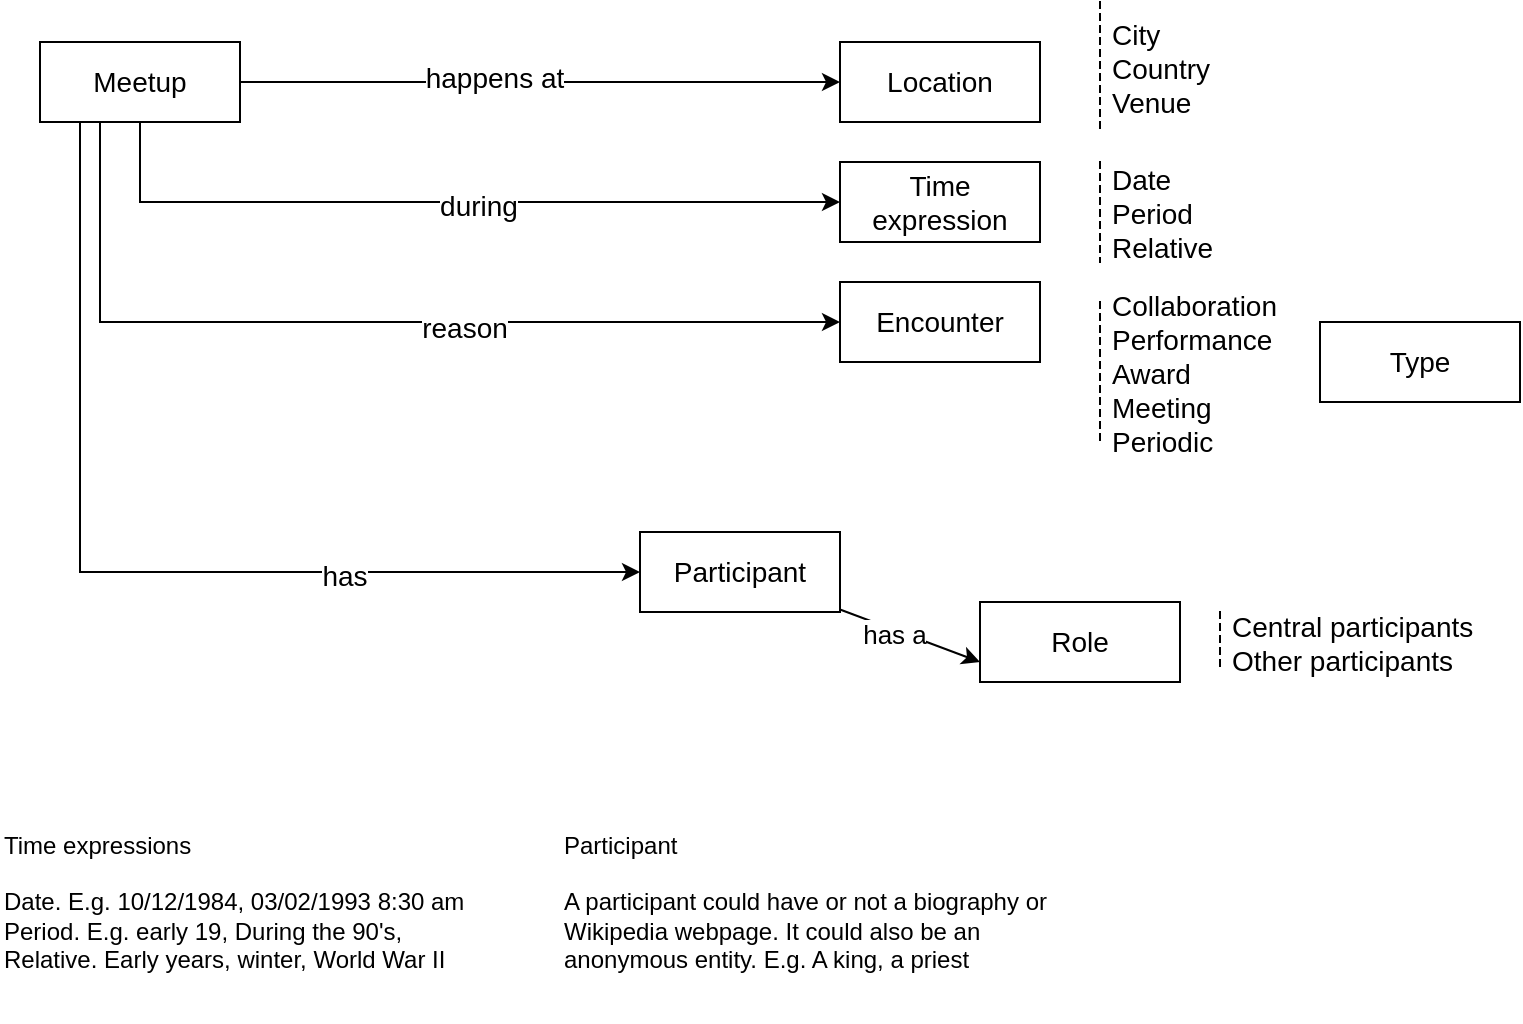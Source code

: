 <mxfile version="16.1.2" type="device" pages="2"><diagram id="F_-oY965RRnJbxjphomk" name="Ideas"><mxGraphModel dx="946" dy="618" grid="1" gridSize="10" guides="1" tooltips="1" connect="1" arrows="1" fold="1" page="1" pageScale="1" pageWidth="827" pageHeight="1169" math="0" shadow="0"><root><mxCell id="0"/><mxCell id="1" parent="0"/><mxCell id="14_X-4ZIGfDPKK9ZPHR9-1" style="edgeStyle=orthogonalEdgeStyle;curved=1;rounded=0;orthogonalLoop=1;jettySize=auto;html=1;fontSize=14;editable=0;" edge="1" parent="1" source="14_X-4ZIGfDPKK9ZPHR9-9" target="14_X-4ZIGfDPKK9ZPHR9-10"><mxGeometry relative="1" as="geometry"/></mxCell><mxCell id="14_X-4ZIGfDPKK9ZPHR9-2" value="happens at" style="edgeLabel;html=1;align=center;verticalAlign=middle;resizable=0;points=[];fontSize=14;" vertex="1" connectable="0" parent="14_X-4ZIGfDPKK9ZPHR9-1"><mxGeometry x="-0.157" y="2" relative="1" as="geometry"><mxPoint as="offset"/></mxGeometry></mxCell><mxCell id="14_X-4ZIGfDPKK9ZPHR9-3" style="edgeStyle=orthogonalEdgeStyle;rounded=0;orthogonalLoop=1;jettySize=auto;html=1;entryX=0;entryY=0.5;entryDx=0;entryDy=0;fontSize=14;" edge="1" parent="1" source="14_X-4ZIGfDPKK9ZPHR9-9" target="14_X-4ZIGfDPKK9ZPHR9-11"><mxGeometry relative="1" as="geometry"><Array as="points"><mxPoint x="130" y="130"/></Array></mxGeometry></mxCell><mxCell id="14_X-4ZIGfDPKK9ZPHR9-4" value="during" style="edgeLabel;html=1;align=center;verticalAlign=middle;resizable=0;points=[];fontSize=14;" vertex="1" connectable="0" parent="14_X-4ZIGfDPKK9ZPHR9-3"><mxGeometry x="0.07" y="-2" relative="1" as="geometry"><mxPoint as="offset"/></mxGeometry></mxCell><mxCell id="14_X-4ZIGfDPKK9ZPHR9-5" style="edgeStyle=orthogonalEdgeStyle;rounded=0;orthogonalLoop=1;jettySize=auto;html=1;entryX=0;entryY=0.5;entryDx=0;entryDy=0;fontSize=14;" edge="1" parent="1" source="14_X-4ZIGfDPKK9ZPHR9-9" target="14_X-4ZIGfDPKK9ZPHR9-12"><mxGeometry relative="1" as="geometry"><Array as="points"><mxPoint x="110" y="190"/></Array></mxGeometry></mxCell><mxCell id="14_X-4ZIGfDPKK9ZPHR9-6" value="reason" style="edgeLabel;html=1;align=center;verticalAlign=middle;resizable=0;points=[];fontSize=14;" vertex="1" connectable="0" parent="14_X-4ZIGfDPKK9ZPHR9-5"><mxGeometry x="0.2" y="-3" relative="1" as="geometry"><mxPoint as="offset"/></mxGeometry></mxCell><mxCell id="14_X-4ZIGfDPKK9ZPHR9-7" style="edgeStyle=orthogonalEdgeStyle;rounded=0;orthogonalLoop=1;jettySize=auto;html=1;entryX=0;entryY=0.5;entryDx=0;entryDy=0;fontSize=14;" edge="1" parent="1" source="14_X-4ZIGfDPKK9ZPHR9-9" target="14_X-4ZIGfDPKK9ZPHR9-33"><mxGeometry relative="1" as="geometry"><Array as="points"><mxPoint x="100" y="315"/></Array></mxGeometry></mxCell><mxCell id="14_X-4ZIGfDPKK9ZPHR9-8" value="has" style="edgeLabel;html=1;align=center;verticalAlign=middle;resizable=0;points=[];fontSize=14;" vertex="1" connectable="0" parent="14_X-4ZIGfDPKK9ZPHR9-7"><mxGeometry x="0.414" y="-2" relative="1" as="geometry"><mxPoint as="offset"/></mxGeometry></mxCell><mxCell id="14_X-4ZIGfDPKK9ZPHR9-9" value="Meetup" style="whiteSpace=wrap;html=1;align=center;fontSize=14;" vertex="1" parent="1"><mxGeometry x="80" y="50" width="100" height="40" as="geometry"/></mxCell><mxCell id="14_X-4ZIGfDPKK9ZPHR9-10" value="Location" style="whiteSpace=wrap;html=1;align=center;fontSize=14;" vertex="1" parent="1"><mxGeometry x="480" y="50" width="100" height="40" as="geometry"/></mxCell><mxCell id="14_X-4ZIGfDPKK9ZPHR9-11" value="Time expression" style="whiteSpace=wrap;html=1;align=center;fontSize=14;" vertex="1" parent="1"><mxGeometry x="480" y="110" width="100" height="40" as="geometry"/></mxCell><mxCell id="14_X-4ZIGfDPKK9ZPHR9-12" value="Encounter" style="whiteSpace=wrap;html=1;align=center;fontSize=14;" vertex="1" parent="1"><mxGeometry x="480" y="170" width="100" height="40" as="geometry"/></mxCell><mxCell id="14_X-4ZIGfDPKK9ZPHR9-13" value="Collaboration&#10;Performance&#10;Award&#10;Meeting&#10;Periodic" style="shape=partialRectangle;fillColor=none;align=left;verticalAlign=middle;strokeColor=none;spacingLeft=34;rotatable=0;points=[[0,0.5],[1,0.5]];portConstraint=eastwest;dropTarget=0;fontSize=14;" vertex="1" parent="1"><mxGeometry x="580" y="180" width="90" height="70" as="geometry"/></mxCell><mxCell id="14_X-4ZIGfDPKK9ZPHR9-14" value="" style="shape=partialRectangle;top=0;left=0;bottom=0;fillColor=none;stokeWidth=1;dashed=1;align=left;verticalAlign=middle;spacingLeft=4;spacingRight=4;overflow=hidden;rotatable=0;points=[];portConstraint=eastwest;part=1;fontSize=14;" vertex="1" connectable="0" parent="14_X-4ZIGfDPKK9ZPHR9-13"><mxGeometry width="30" height="70" as="geometry"/></mxCell><mxCell id="14_X-4ZIGfDPKK9ZPHR9-30" value="" style="rounded=0;orthogonalLoop=1;jettySize=auto;html=1;entryX=0;entryY=0.75;entryDx=0;entryDy=0;" edge="1" parent="1" source="14_X-4ZIGfDPKK9ZPHR9-33" target="14_X-4ZIGfDPKK9ZPHR9-28"><mxGeometry relative="1" as="geometry"><mxPoint x="450" y="330" as="sourcePoint"/></mxGeometry></mxCell><mxCell id="14_X-4ZIGfDPKK9ZPHR9-31" value="has a" style="edgeLabel;html=1;align=center;verticalAlign=middle;resizable=0;points=[];fontSize=13;" vertex="1" connectable="0" parent="14_X-4ZIGfDPKK9ZPHR9-30"><mxGeometry x="-0.224" y="-2" relative="1" as="geometry"><mxPoint as="offset"/></mxGeometry></mxCell><mxCell id="14_X-4ZIGfDPKK9ZPHR9-18" value="Central participants&#10;Other participants" style="shape=partialRectangle;fillColor=none;align=left;verticalAlign=middle;strokeColor=none;spacingLeft=34;rotatable=0;points=[[0,0.5],[1,0.5]];portConstraint=eastwest;dropTarget=0;fontSize=14;" vertex="1" parent="1"><mxGeometry x="640" y="335" width="90" height="30" as="geometry"/></mxCell><mxCell id="14_X-4ZIGfDPKK9ZPHR9-19" value="" style="shape=partialRectangle;top=0;left=0;bottom=0;fillColor=none;stokeWidth=1;dashed=1;align=left;verticalAlign=middle;spacingLeft=4;spacingRight=4;overflow=hidden;rotatable=0;points=[];portConstraint=eastwest;part=1;fontSize=14;" vertex="1" connectable="0" parent="14_X-4ZIGfDPKK9ZPHR9-18"><mxGeometry width="30" height="30" as="geometry"/></mxCell><mxCell id="14_X-4ZIGfDPKK9ZPHR9-21" value="City&#10;Country&#10;Venue" style="shape=partialRectangle;fillColor=none;align=left;verticalAlign=middle;strokeColor=none;spacingLeft=34;rotatable=0;points=[[0,0.5],[1,0.5]];portConstraint=eastwest;dropTarget=0;fontSize=14;" vertex="1" parent="1"><mxGeometry x="580" y="30" width="90" height="65" as="geometry"/></mxCell><mxCell id="14_X-4ZIGfDPKK9ZPHR9-22" value="" style="shape=partialRectangle;top=0;left=0;bottom=0;fillColor=none;stokeWidth=1;dashed=1;align=left;verticalAlign=middle;spacingLeft=4;spacingRight=4;overflow=hidden;rotatable=0;points=[];portConstraint=eastwest;part=1;fontSize=14;" vertex="1" connectable="0" parent="14_X-4ZIGfDPKK9ZPHR9-21"><mxGeometry width="30" height="65" as="geometry"/></mxCell><mxCell id="14_X-4ZIGfDPKK9ZPHR9-23" value="Date&#10;Period&#10;Relative" style="shape=partialRectangle;fillColor=none;align=left;verticalAlign=middle;strokeColor=none;spacingLeft=34;rotatable=0;points=[[0,0.5],[1,0.5]];portConstraint=eastwest;dropTarget=0;fontSize=14;" vertex="1" parent="1"><mxGeometry x="580" y="110" width="90" height="50" as="geometry"/></mxCell><mxCell id="14_X-4ZIGfDPKK9ZPHR9-24" value="" style="shape=partialRectangle;top=0;left=0;bottom=0;fillColor=none;stokeWidth=1;dashed=1;align=left;verticalAlign=middle;spacingLeft=4;spacingRight=4;overflow=hidden;rotatable=0;points=[];portConstraint=eastwest;part=1;fontSize=14;" vertex="1" connectable="0" parent="14_X-4ZIGfDPKK9ZPHR9-23"><mxGeometry width="30" height="50" as="geometry"/></mxCell><mxCell id="14_X-4ZIGfDPKK9ZPHR9-25" value="Type" style="whiteSpace=wrap;html=1;align=center;fontSize=14;" vertex="1" parent="1"><mxGeometry x="720" y="190" width="100" height="40" as="geometry"/></mxCell><mxCell id="14_X-4ZIGfDPKK9ZPHR9-27" value="Time expressions&lt;br&gt;&lt;br&gt;Date. E.g. 10/12/1984, 03/02/1993 8:30 am&lt;br&gt;Period. E.g. early 19, During the 90's,&amp;nbsp;&lt;br&gt;Relative. Early years, winter, World War II" style="text;html=1;strokeColor=none;fillColor=none;align=left;verticalAlign=middle;whiteSpace=wrap;rounded=0;" vertex="1" parent="1"><mxGeometry x="60" y="420" width="270" height="120" as="geometry"/></mxCell><mxCell id="14_X-4ZIGfDPKK9ZPHR9-28" value="Role" style="whiteSpace=wrap;html=1;align=center;fontSize=14;" vertex="1" parent="1"><mxGeometry x="550" y="330" width="100" height="40" as="geometry"/></mxCell><mxCell id="14_X-4ZIGfDPKK9ZPHR9-33" value="Participant" style="whiteSpace=wrap;html=1;align=center;fontSize=14;" vertex="1" parent="1"><mxGeometry x="380" y="295" width="100" height="40" as="geometry"/></mxCell><mxCell id="14_X-4ZIGfDPKK9ZPHR9-36" value="Participant&lt;br&gt;&lt;br&gt;A participant could have or not a biography or Wikipedia webpage. It could also be an anonymous entity. E.g. A king, a priest" style="text;html=1;strokeColor=none;fillColor=none;align=left;verticalAlign=middle;whiteSpace=wrap;rounded=0;" vertex="1" parent="1"><mxGeometry x="340" y="420" width="270" height="120" as="geometry"/></mxCell></root></mxGraphModel></diagram><diagram id="tJ_4rIWOIHpGewrIrGrf" name="OntRepresentation"><mxGraphModel dx="946" dy="1787" grid="1" gridSize="10" guides="1" tooltips="1" connect="1" arrows="1" fold="1" page="1" pageScale="1" pageWidth="827" pageHeight="1169" math="0" shadow="0"><root><mxCell id="d9b2YVwFcMNC7SJXTobk-0"/><mxCell id="d9b2YVwFcMNC7SJXTobk-1" parent="d9b2YVwFcMNC7SJXTobk-0"/><mxCell id="d9b2YVwFcMNC7SJXTobk-3" value="Class" style="rounded=1;whiteSpace=wrap;html=1;fillColor=#fff2cc;strokeColor=#d6b656;" vertex="1" parent="d9b2YVwFcMNC7SJXTobk-1"><mxGeometry x="440" y="-1080" width="70" height="20" as="geometry"/></mxCell><mxCell id="d9b2YVwFcMNC7SJXTobk-4" value="Datatype" style="rounded=0;whiteSpace=wrap;html=1;fillColor=#d5e8d4;strokeColor=#82b366;" vertex="1" parent="d9b2YVwFcMNC7SJXTobk-1"><mxGeometry x="440" y="-1050" width="70" height="20" as="geometry"/></mxCell><mxCell id="d9b2YVwFcMNC7SJXTobk-5" value="instance" style="ellipse;whiteSpace=wrap;html=1;fillColor=#e1d5e7;strokeColor=#9673a6;" vertex="1" parent="d9b2YVwFcMNC7SJXTobk-1"><mxGeometry x="440" y="-1020" width="70" height="20" as="geometry"/></mxCell><mxCell id="d9b2YVwFcMNC7SJXTobk-6" value="Purpose" style="rounded=1;whiteSpace=wrap;html=1;fillColor=#fff2cc;strokeColor=#d6b656;" vertex="1" parent="d9b2YVwFcMNC7SJXTobk-1"><mxGeometry x="660" y="-740" width="90" height="40" as="geometry"/></mxCell><mxCell id="d9b2YVwFcMNC7SJXTobk-7" value="Location" style="rounded=1;whiteSpace=wrap;html=1;fillColor=#fff2cc;strokeColor=#d6b656;" vertex="1" parent="d9b2YVwFcMNC7SJXTobk-1"><mxGeometry x="690" y="-980" width="90" height="40" as="geometry"/></mxCell><mxCell id="d9b2YVwFcMNC7SJXTobk-8" value="Participant" style="rounded=1;whiteSpace=wrap;html=1;fillColor=#fff2cc;strokeColor=#d6b656;" vertex="1" parent="d9b2YVwFcMNC7SJXTobk-1"><mxGeometry x="690" y="-840" width="90" height="40" as="geometry"/></mxCell><mxCell id="d9b2YVwFcMNC7SJXTobk-11" value="" style="endArrow=classic;html=1;rounded=0;entryX=0.5;entryY=1;entryDx=0;entryDy=0;exitX=0.25;exitY=0;exitDx=0;exitDy=0;" edge="1" parent="d9b2YVwFcMNC7SJXTobk-1" source="d9b2YVwFcMNC7SJXTobk-6" target="d9b2YVwFcMNC7SJXTobk-47"><mxGeometry width="50" height="50" relative="1" as="geometry"><mxPoint x="610" y="-670" as="sourcePoint"/><mxPoint x="565" y="-840" as="targetPoint"/></mxGeometry></mxCell><mxCell id="d9b2YVwFcMNC7SJXTobk-12" value="hasPurpose" style="edgeLabel;html=1;align=center;verticalAlign=middle;resizable=0;points=[];" vertex="1" connectable="0" parent="d9b2YVwFcMNC7SJXTobk-11"><mxGeometry x="-0.344" y="1" relative="1" as="geometry"><mxPoint x="13" y="8" as="offset"/></mxGeometry></mxCell><mxCell id="d9b2YVwFcMNC7SJXTobk-13" value="" style="endArrow=classic;html=1;rounded=0;exitX=0;exitY=0.75;exitDx=0;exitDy=0;" edge="1" parent="d9b2YVwFcMNC7SJXTobk-1" source="d9b2YVwFcMNC7SJXTobk-7"><mxGeometry width="50" height="50" relative="1" as="geometry"><mxPoint x="490" y="-720" as="sourcePoint"/><mxPoint x="600" y="-880" as="targetPoint"/></mxGeometry></mxCell><mxCell id="d9b2YVwFcMNC7SJXTobk-14" value="hasLocation" style="edgeLabel;html=1;align=center;verticalAlign=middle;resizable=0;points=[];" vertex="1" connectable="0" parent="d9b2YVwFcMNC7SJXTobk-13"><mxGeometry x="-0.344" y="1" relative="1" as="geometry"><mxPoint as="offset"/></mxGeometry></mxCell><mxCell id="d9b2YVwFcMNC7SJXTobk-15" value="" style="endArrow=classic;html=1;rounded=0;exitX=0;exitY=0.25;exitDx=0;exitDy=0;entryX=1;entryY=0.75;entryDx=0;entryDy=0;" edge="1" parent="d9b2YVwFcMNC7SJXTobk-1" source="d9b2YVwFcMNC7SJXTobk-8" target="d9b2YVwFcMNC7SJXTobk-47"><mxGeometry width="50" height="50" relative="1" as="geometry"><mxPoint x="757.44" y="-750" as="sourcePoint"/><mxPoint x="587.5" y="-840" as="targetPoint"/></mxGeometry></mxCell><mxCell id="d9b2YVwFcMNC7SJXTobk-16" value="hasParticipant" style="edgeLabel;html=1;align=center;verticalAlign=middle;resizable=0;points=[];" vertex="1" connectable="0" parent="d9b2YVwFcMNC7SJXTobk-15"><mxGeometry x="-0.344" y="1" relative="1" as="geometry"><mxPoint as="offset"/></mxGeometry></mxCell><mxCell id="d9b2YVwFcMNC7SJXTobk-43" style="edgeStyle=none;rounded=0;orthogonalLoop=1;jettySize=auto;html=1;entryX=0.5;entryY=0;entryDx=0;entryDy=0;fontSize=13;" edge="1" parent="d9b2YVwFcMNC7SJXTobk-1" source="d9b2YVwFcMNC7SJXTobk-6" target="d9b2YVwFcMNC7SJXTobk-6"><mxGeometry relative="1" as="geometry"/></mxCell><mxCell id="d9b2YVwFcMNC7SJXTobk-44" value="Time" style="rounded=1;whiteSpace=wrap;html=1;fillColor=#fff2cc;strokeColor=#d6b656;" vertex="1" parent="d9b2YVwFcMNC7SJXTobk-1"><mxGeometry x="450" y="-624" width="90" height="40" as="geometry"/></mxCell><mxCell id="d9b2YVwFcMNC7SJXTobk-45" value="" style="endArrow=classic;html=1;rounded=0;fontSize=13;entryX=0.25;entryY=1;entryDx=0;entryDy=0;" edge="1" parent="d9b2YVwFcMNC7SJXTobk-1" source="d9b2YVwFcMNC7SJXTobk-44" target="d9b2YVwFcMNC7SJXTobk-47"><mxGeometry width="50" height="50" relative="1" as="geometry"><mxPoint x="530" y="-700" as="sourcePoint"/><mxPoint x="542.5" y="-840" as="targetPoint"/></mxGeometry></mxCell><mxCell id="d9b2YVwFcMNC7SJXTobk-46" value="happens at" style="edgeLabel;html=1;align=center;verticalAlign=middle;resizable=0;points=[];fontSize=11;" vertex="1" connectable="0" parent="d9b2YVwFcMNC7SJXTobk-45"><mxGeometry x="0.159" y="-2" relative="1" as="geometry"><mxPoint as="offset"/></mxGeometry></mxCell><mxCell id="d9b2YVwFcMNC7SJXTobk-47" value="Meetup" style="rounded=1;whiteSpace=wrap;html=1;fillColor=#fff2cc;strokeColor=#d6b656;" vertex="1" parent="d9b2YVwFcMNC7SJXTobk-1"><mxGeometry x="510" y="-890" width="90" height="40" as="geometry"/></mxCell><mxCell id="d9b2YVwFcMNC7SJXTobk-48" value="Country" style="rounded=1;whiteSpace=wrap;html=1;fillColor=#fff2cc;strokeColor=#d6b656;" vertex="1" parent="d9b2YVwFcMNC7SJXTobk-1"><mxGeometry x="910" y="-1020" width="70" height="30" as="geometry"/></mxCell><mxCell id="d9b2YVwFcMNC7SJXTobk-49" value="City" style="rounded=1;whiteSpace=wrap;html=1;fillColor=#fff2cc;strokeColor=#d6b656;" vertex="1" parent="d9b2YVwFcMNC7SJXTobk-1"><mxGeometry x="910" y="-980" width="70" height="30" as="geometry"/></mxCell><mxCell id="d9b2YVwFcMNC7SJXTobk-50" value="Venue" style="rounded=1;whiteSpace=wrap;html=1;fillColor=#fff2cc;strokeColor=#d6b656;" vertex="1" parent="d9b2YVwFcMNC7SJXTobk-1"><mxGeometry x="910" y="-940" width="70" height="30" as="geometry"/></mxCell><mxCell id="d9b2YVwFcMNC7SJXTobk-51" value="" style="endArrow=classic;html=1;rounded=0;exitX=0;exitY=0.25;exitDx=0;exitDy=0;entryX=1;entryY=0.25;entryDx=0;entryDy=0;" edge="1" parent="d9b2YVwFcMNC7SJXTobk-1" source="d9b2YVwFcMNC7SJXTobk-48" target="d9b2YVwFcMNC7SJXTobk-7"><mxGeometry width="50" height="50" relative="1" as="geometry"><mxPoint x="905" y="-860" as="sourcePoint"/><mxPoint x="780" y="-960" as="targetPoint"/></mxGeometry></mxCell><mxCell id="d9b2YVwFcMNC7SJXTobk-52" value="rdfs:subClassOf" style="edgeLabel;html=1;align=center;verticalAlign=middle;resizable=0;points=[];" vertex="1" connectable="0" parent="d9b2YVwFcMNC7SJXTobk-51"><mxGeometry x="-0.344" y="1" relative="1" as="geometry"><mxPoint x="-7" y="-3" as="offset"/></mxGeometry></mxCell><mxCell id="d9b2YVwFcMNC7SJXTobk-54" value="" style="endArrow=classic;html=1;rounded=0;exitX=0;exitY=0.25;exitDx=0;exitDy=0;entryX=1;entryY=0.5;entryDx=0;entryDy=0;" edge="1" parent="d9b2YVwFcMNC7SJXTobk-1" source="d9b2YVwFcMNC7SJXTobk-49" target="d9b2YVwFcMNC7SJXTobk-7"><mxGeometry width="50" height="50" relative="1" as="geometry"><mxPoint x="920" y="-930" as="sourcePoint"/><mxPoint x="790" y="-947.5" as="targetPoint"/></mxGeometry></mxCell><mxCell id="d9b2YVwFcMNC7SJXTobk-55" value="rdfs:subClassOf" style="edgeLabel;html=1;align=center;verticalAlign=middle;resizable=0;points=[];" vertex="1" connectable="0" parent="d9b2YVwFcMNC7SJXTobk-54"><mxGeometry x="-0.344" y="1" relative="1" as="geometry"><mxPoint x="-7" y="-3" as="offset"/></mxGeometry></mxCell><mxCell id="d9b2YVwFcMNC7SJXTobk-56" value="" style="endArrow=classic;html=1;rounded=0;exitX=0;exitY=0.25;exitDx=0;exitDy=0;entryX=1;entryY=0.75;entryDx=0;entryDy=0;" edge="1" parent="d9b2YVwFcMNC7SJXTobk-1" source="d9b2YVwFcMNC7SJXTobk-50" target="d9b2YVwFcMNC7SJXTobk-7"><mxGeometry width="50" height="50" relative="1" as="geometry"><mxPoint x="900" y="-880" as="sourcePoint"/><mxPoint x="770" y="-897.5" as="targetPoint"/></mxGeometry></mxCell><mxCell id="d9b2YVwFcMNC7SJXTobk-57" value="rdfs:subClassOf" style="edgeLabel;html=1;align=center;verticalAlign=middle;resizable=0;points=[];" vertex="1" connectable="0" parent="d9b2YVwFcMNC7SJXTobk-56"><mxGeometry x="-0.344" y="1" relative="1" as="geometry"><mxPoint x="-7" y="-3" as="offset"/></mxGeometry></mxCell><mxCell id="d9b2YVwFcMNC7SJXTobk-59" value="" style="edgeStyle=none;rounded=0;orthogonalLoop=1;jettySize=auto;html=1;fontSize=13;" edge="1" parent="d9b2YVwFcMNC7SJXTobk-1" source="d9b2YVwFcMNC7SJXTobk-58" target="d9b2YVwFcMNC7SJXTobk-8"><mxGeometry relative="1" as="geometry"/></mxCell><mxCell id="d9b2YVwFcMNC7SJXTobk-60" value="hasRole" style="edgeLabel;html=1;align=center;verticalAlign=middle;resizable=0;points=[];fontSize=11;" vertex="1" connectable="0" parent="d9b2YVwFcMNC7SJXTobk-59"><mxGeometry x="-0.018" relative="1" as="geometry"><mxPoint as="offset"/></mxGeometry></mxCell><mxCell id="d9b2YVwFcMNC7SJXTobk-58" value="Role" style="rounded=1;whiteSpace=wrap;html=1;fillColor=#fff2cc;strokeColor=#d6b656;" vertex="1" parent="d9b2YVwFcMNC7SJXTobk-1"><mxGeometry x="890" y="-840" width="70" height="40" as="geometry"/></mxCell><mxCell id="d9b2YVwFcMNC7SJXTobk-61" value="Collaboration" style="rounded=1;whiteSpace=wrap;html=1;fillColor=#fff2cc;strokeColor=#d6b656;" vertex="1" parent="d9b2YVwFcMNC7SJXTobk-1"><mxGeometry x="880" y="-780" width="80" height="30" as="geometry"/></mxCell><mxCell id="d9b2YVwFcMNC7SJXTobk-62" value="Performance" style="rounded=1;whiteSpace=wrap;html=1;fillColor=#fff2cc;strokeColor=#d6b656;" vertex="1" parent="d9b2YVwFcMNC7SJXTobk-1"><mxGeometry x="880" y="-740" width="80" height="30" as="geometry"/></mxCell><mxCell id="d9b2YVwFcMNC7SJXTobk-63" value="Award" style="rounded=1;whiteSpace=wrap;html=1;fillColor=#fff2cc;strokeColor=#d6b656;" vertex="1" parent="d9b2YVwFcMNC7SJXTobk-1"><mxGeometry x="880" y="-700" width="80" height="30" as="geometry"/></mxCell><mxCell id="d9b2YVwFcMNC7SJXTobk-64" value="" style="endArrow=classic;html=1;rounded=0;exitX=0;exitY=0.25;exitDx=0;exitDy=0;entryX=1;entryY=0.25;entryDx=0;entryDy=0;" edge="1" parent="d9b2YVwFcMNC7SJXTobk-1" source="d9b2YVwFcMNC7SJXTobk-61" target="d9b2YVwFcMNC7SJXTobk-6"><mxGeometry width="50" height="50" relative="1" as="geometry"><mxPoint x="875" y="-620" as="sourcePoint"/><mxPoint x="760" y="-730" as="targetPoint"/></mxGeometry></mxCell><mxCell id="d9b2YVwFcMNC7SJXTobk-65" value="rdfs:subClassOf" style="edgeLabel;html=1;align=center;verticalAlign=middle;resizable=0;points=[];" vertex="1" connectable="0" parent="d9b2YVwFcMNC7SJXTobk-64"><mxGeometry x="-0.344" y="1" relative="1" as="geometry"><mxPoint x="-7" y="-3" as="offset"/></mxGeometry></mxCell><mxCell id="d9b2YVwFcMNC7SJXTobk-66" value="" style="endArrow=classic;html=1;rounded=0;exitX=0;exitY=0.25;exitDx=0;exitDy=0;entryX=1;entryY=0.5;entryDx=0;entryDy=0;" edge="1" parent="d9b2YVwFcMNC7SJXTobk-1" source="d9b2YVwFcMNC7SJXTobk-62" target="d9b2YVwFcMNC7SJXTobk-6"><mxGeometry width="50" height="50" relative="1" as="geometry"><mxPoint x="890" y="-690" as="sourcePoint"/><mxPoint x="750" y="-720" as="targetPoint"/></mxGeometry></mxCell><mxCell id="d9b2YVwFcMNC7SJXTobk-67" value="rdfs:subClassOf" style="edgeLabel;html=1;align=center;verticalAlign=middle;resizable=0;points=[];" vertex="1" connectable="0" parent="d9b2YVwFcMNC7SJXTobk-66"><mxGeometry x="-0.344" y="1" relative="1" as="geometry"><mxPoint x="-7" y="-3" as="offset"/></mxGeometry></mxCell><mxCell id="d9b2YVwFcMNC7SJXTobk-68" value="" style="endArrow=classic;html=1;rounded=0;exitX=0;exitY=0.25;exitDx=0;exitDy=0;" edge="1" parent="d9b2YVwFcMNC7SJXTobk-1" source="d9b2YVwFcMNC7SJXTobk-63" target="d9b2YVwFcMNC7SJXTobk-6"><mxGeometry width="50" height="50" relative="1" as="geometry"><mxPoint x="870" y="-640" as="sourcePoint"/><mxPoint x="750" y="-710" as="targetPoint"/></mxGeometry></mxCell><mxCell id="d9b2YVwFcMNC7SJXTobk-69" value="rdfs:subClassOf" style="edgeLabel;html=1;align=center;verticalAlign=middle;resizable=0;points=[];" vertex="1" connectable="0" parent="d9b2YVwFcMNC7SJXTobk-68"><mxGeometry x="-0.344" y="1" relative="1" as="geometry"><mxPoint x="-7" y="-3" as="offset"/></mxGeometry></mxCell><mxCell id="d9b2YVwFcMNC7SJXTobk-70" value="Business" style="rounded=1;whiteSpace=wrap;html=1;fillColor=#fff2cc;strokeColor=#d6b656;" vertex="1" parent="d9b2YVwFcMNC7SJXTobk-1"><mxGeometry x="880" y="-660" width="80" height="30" as="geometry"/></mxCell><mxCell id="d9b2YVwFcMNC7SJXTobk-71" value="" style="endArrow=classic;html=1;rounded=0;exitX=0;exitY=0.25;exitDx=0;exitDy=0;entryX=1;entryY=1;entryDx=0;entryDy=0;" edge="1" parent="d9b2YVwFcMNC7SJXTobk-1" source="d9b2YVwFcMNC7SJXTobk-70" target="d9b2YVwFcMNC7SJXTobk-6"><mxGeometry width="50" height="50" relative="1" as="geometry"><mxPoint x="880" y="-674.79" as="sourcePoint"/><mxPoint x="750" y="-695.219" as="targetPoint"/></mxGeometry></mxCell><mxCell id="d9b2YVwFcMNC7SJXTobk-72" value="rdfs:subClassOf" style="edgeLabel;html=1;align=center;verticalAlign=middle;resizable=0;points=[];" vertex="1" connectable="0" parent="d9b2YVwFcMNC7SJXTobk-71"><mxGeometry x="-0.344" y="1" relative="1" as="geometry"><mxPoint x="-7" y="-3" as="offset"/></mxGeometry></mxCell><mxCell id="d9b2YVwFcMNC7SJXTobk-73" value="Date" style="rounded=1;whiteSpace=wrap;html=1;fillColor=#fff2cc;strokeColor=#d6b656;" vertex="1" parent="d9b2YVwFcMNC7SJXTobk-1"><mxGeometry x="670" y="-639" width="70" height="30" as="geometry"/></mxCell><mxCell id="d9b2YVwFcMNC7SJXTobk-74" value="Period" style="rounded=1;whiteSpace=wrap;html=1;fillColor=#fff2cc;strokeColor=#d6b656;" vertex="1" parent="d9b2YVwFcMNC7SJXTobk-1"><mxGeometry x="670" y="-599" width="70" height="30" as="geometry"/></mxCell><mxCell id="d9b2YVwFcMNC7SJXTobk-75" value="Relative" style="rounded=1;whiteSpace=wrap;html=1;fillColor=#fff2cc;strokeColor=#d6b656;" vertex="1" parent="d9b2YVwFcMNC7SJXTobk-1"><mxGeometry x="670" y="-559" width="70" height="30" as="geometry"/></mxCell><mxCell id="d9b2YVwFcMNC7SJXTobk-76" value="" style="endArrow=classic;html=1;rounded=0;exitX=0;exitY=0.25;exitDx=0;exitDy=0;entryX=1;entryY=0.25;entryDx=0;entryDy=0;" edge="1" parent="d9b2YVwFcMNC7SJXTobk-1" source="d9b2YVwFcMNC7SJXTobk-73" target="d9b2YVwFcMNC7SJXTobk-44"><mxGeometry width="50" height="50" relative="1" as="geometry"><mxPoint x="665" y="-479" as="sourcePoint"/><mxPoint x="540" y="-589" as="targetPoint"/></mxGeometry></mxCell><mxCell id="d9b2YVwFcMNC7SJXTobk-77" value="rdfs:subClassOf" style="edgeLabel;html=1;align=center;verticalAlign=middle;resizable=0;points=[];" vertex="1" connectable="0" parent="d9b2YVwFcMNC7SJXTobk-76"><mxGeometry x="-0.344" y="1" relative="1" as="geometry"><mxPoint x="-7" y="-3" as="offset"/></mxGeometry></mxCell><mxCell id="d9b2YVwFcMNC7SJXTobk-78" value="" style="endArrow=classic;html=1;rounded=0;exitX=0;exitY=0.25;exitDx=0;exitDy=0;entryX=1;entryY=0.5;entryDx=0;entryDy=0;" edge="1" parent="d9b2YVwFcMNC7SJXTobk-1" source="d9b2YVwFcMNC7SJXTobk-74" target="d9b2YVwFcMNC7SJXTobk-44"><mxGeometry width="50" height="50" relative="1" as="geometry"><mxPoint x="680" y="-549" as="sourcePoint"/><mxPoint x="540" y="-579" as="targetPoint"/></mxGeometry></mxCell><mxCell id="d9b2YVwFcMNC7SJXTobk-79" value="rdfs:subClassOf" style="edgeLabel;html=1;align=center;verticalAlign=middle;resizable=0;points=[];" vertex="1" connectable="0" parent="d9b2YVwFcMNC7SJXTobk-78"><mxGeometry x="-0.344" y="1" relative="1" as="geometry"><mxPoint x="-7" y="-3" as="offset"/></mxGeometry></mxCell><mxCell id="d9b2YVwFcMNC7SJXTobk-80" value="" style="endArrow=classic;html=1;rounded=0;exitX=0;exitY=0.25;exitDx=0;exitDy=0;entryX=1;entryY=0.75;entryDx=0;entryDy=0;" edge="1" parent="d9b2YVwFcMNC7SJXTobk-1" source="d9b2YVwFcMNC7SJXTobk-75" target="d9b2YVwFcMNC7SJXTobk-44"><mxGeometry width="50" height="50" relative="1" as="geometry"><mxPoint x="660" y="-499" as="sourcePoint"/><mxPoint x="540" y="-569" as="targetPoint"/></mxGeometry></mxCell><mxCell id="d9b2YVwFcMNC7SJXTobk-81" value="rdfs:subClassOf" style="edgeLabel;html=1;align=center;verticalAlign=middle;resizable=0;points=[];" vertex="1" connectable="0" parent="d9b2YVwFcMNC7SJXTobk-80"><mxGeometry x="-0.344" y="1" relative="1" as="geometry"><mxPoint x="-7" y="-3" as="offset"/></mxGeometry></mxCell></root></mxGraphModel></diagram></mxfile>